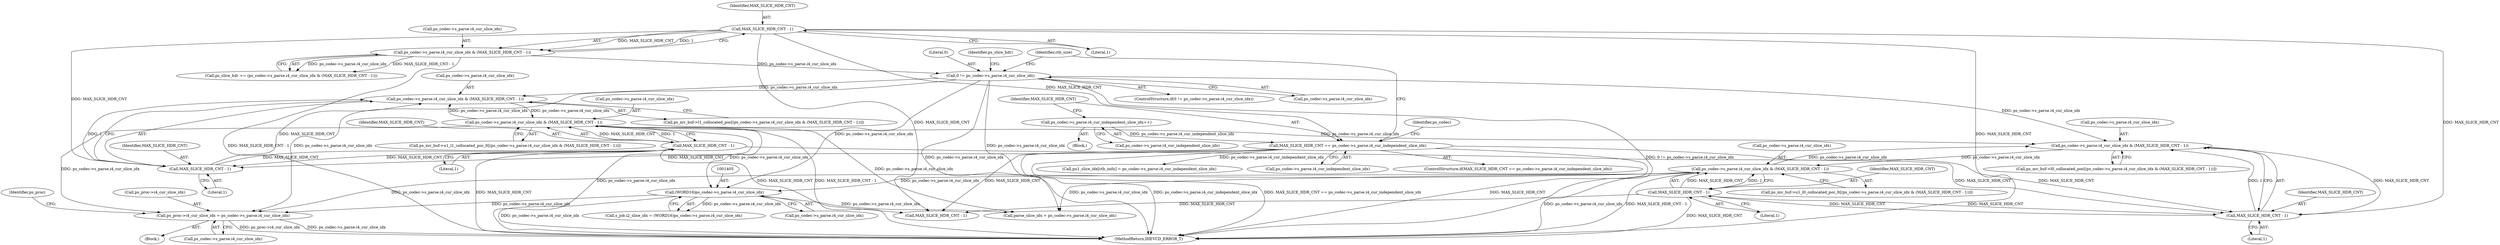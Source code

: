 digraph "0_Android_2b9fb0c2074d370a254b35e2489de2d94943578d@pointer" {
"1001507" [label="(Call,ps_proc->i4_cur_slice_idx = ps_codec->s_parse.i4_cur_slice_idx)"];
"1000257" [label="(Call,0 != ps_codec->s_parse.i4_cur_slice_idx)"];
"1000237" [label="(Call,ps_codec->s_parse.i4_cur_slice_idx & (MAX_SLICE_HDR_CNT - 1))"];
"1000243" [label="(Call,MAX_SLICE_HDR_CNT - 1)"];
"1000688" [label="(Call,ps_codec->s_parse.i4_cur_slice_idx & (MAX_SLICE_HDR_CNT - 1))"];
"1000661" [label="(Call,ps_codec->s_parse.i4_cur_slice_idx & (MAX_SLICE_HDR_CNT - 1))"];
"1000615" [label="(Call,ps_codec->s_parse.i4_cur_slice_idx & (MAX_SLICE_HDR_CNT - 1))"];
"1000588" [label="(Call,ps_codec->s_parse.i4_cur_slice_idx & (MAX_SLICE_HDR_CNT - 1))"];
"1000594" [label="(Call,MAX_SLICE_HDR_CNT - 1)"];
"1000621" [label="(Call,MAX_SLICE_HDR_CNT - 1)"];
"1000278" [label="(Call,MAX_SLICE_HDR_CNT == ps_codec->s_parse.i4_cur_independent_slice_idx)"];
"1000271" [label="(Call,ps_codec->s_parse.i4_cur_independent_slice_idx++)"];
"1000667" [label="(Call,MAX_SLICE_HDR_CNT - 1)"];
"1000694" [label="(Call,MAX_SLICE_HDR_CNT - 1)"];
"1001404" [label="(Call,(WORD16)ps_codec->s_parse.i4_cur_slice_idx)"];
"1000668" [label="(Identifier,MAX_SLICE_HDR_CNT)"];
"1001454" [label="(Block,)"];
"1000244" [label="(Identifier,MAX_SLICE_HDR_CNT)"];
"1000661" [label="(Call,ps_codec->s_parse.i4_cur_slice_idx & (MAX_SLICE_HDR_CNT - 1))"];
"1000259" [label="(Call,ps_codec->s_parse.i4_cur_slice_idx)"];
"1000694" [label="(Call,MAX_SLICE_HDR_CNT - 1)"];
"1000272" [label="(Call,ps_codec->s_parse.i4_cur_independent_slice_idx)"];
"1004484" [label="(Call,MAX_SLICE_HDR_CNT - 1)"];
"1000237" [label="(Call,ps_codec->s_parse.i4_cur_slice_idx & (MAX_SLICE_HDR_CNT - 1))"];
"1000268" [label="(Identifier,ps_slice_hdr)"];
"1000667" [label="(Call,MAX_SLICE_HDR_CNT - 1)"];
"1000669" [label="(Literal,1)"];
"1000588" [label="(Call,ps_codec->s_parse.i4_cur_slice_idx & (MAX_SLICE_HDR_CNT - 1))"];
"1000688" [label="(Call,ps_codec->s_parse.i4_cur_slice_idx & (MAX_SLICE_HDR_CNT - 1))"];
"1004463" [label="(Call,parse_slice_idx = ps_codec->s_parse.i4_cur_slice_idx)"];
"1000235" [label="(Call,ps_slice_hdr += (ps_codec->s_parse.i4_cur_slice_idx & (MAX_SLICE_HDR_CNT - 1)))"];
"1000621" [label="(Call,MAX_SLICE_HDR_CNT - 1)"];
"1000695" [label="(Identifier,MAX_SLICE_HDR_CNT)"];
"1000622" [label="(Identifier,MAX_SLICE_HDR_CNT)"];
"1000270" [label="(Block,)"];
"1000258" [label="(Literal,0)"];
"1000257" [label="(Call,0 != ps_codec->s_parse.i4_cur_slice_idx)"];
"1000596" [label="(Literal,1)"];
"1000657" [label="(Call,ps_mv_buf->l0_collocated_poc[(ps_codec->s_parse.i4_cur_slice_idx & (MAX_SLICE_HDR_CNT - 1))])"];
"1001507" [label="(Call,ps_proc->i4_cur_slice_idx = ps_codec->s_parse.i4_cur_slice_idx)"];
"1000280" [label="(Call,ps_codec->s_parse.i4_cur_independent_slice_idx)"];
"1001511" [label="(Call,ps_codec->s_parse.i4_cur_slice_idx)"];
"1000689" [label="(Call,ps_codec->s_parse.i4_cur_slice_idx)"];
"1000589" [label="(Call,ps_codec->s_parse.i4_cur_slice_idx)"];
"1000271" [label="(Call,ps_codec->s_parse.i4_cur_independent_slice_idx++)"];
"1000238" [label="(Call,ps_codec->s_parse.i4_cur_slice_idx)"];
"1001406" [label="(Call,ps_codec->s_parse.i4_cur_slice_idx)"];
"1004845" [label="(MethodReturn,IHEVCD_ERROR_T)"];
"1000662" [label="(Call,ps_codec->s_parse.i4_cur_slice_idx)"];
"1001400" [label="(Call,s_job.i2_slice_idx = (WORD16)ps_codec->s_parse.i4_cur_slice_idx)"];
"1001769" [label="(Call,pu1_slice_idx[ctb_indx] = ps_codec->s_parse.i4_cur_independent_slice_idx)"];
"1001404" [label="(Call,(WORD16)ps_codec->s_parse.i4_cur_slice_idx)"];
"1000288" [label="(Identifier,ps_codec)"];
"1000623" [label="(Literal,1)"];
"1000256" [label="(ControlStructure,if(0 != ps_codec->s_parse.i4_cur_slice_idx))"];
"1000278" [label="(Call,MAX_SLICE_HDR_CNT == ps_codec->s_parse.i4_cur_independent_slice_idx)"];
"1000611" [label="(Call,ps_mv_buf->u1_l1_collocated_poc_lt[(ps_codec->s_parse.i4_cur_slice_idx & (MAX_SLICE_HDR_CNT - 1))])"];
"1001517" [label="(Identifier,ps_proc)"];
"1000684" [label="(Call,ps_mv_buf->u1_l0_collocated_poc_lt[(ps_codec->s_parse.i4_cur_slice_idx & (MAX_SLICE_HDR_CNT - 1))])"];
"1000615" [label="(Call,ps_codec->s_parse.i4_cur_slice_idx & (MAX_SLICE_HDR_CNT - 1))"];
"1000243" [label="(Call,MAX_SLICE_HDR_CNT - 1)"];
"1000245" [label="(Literal,1)"];
"1000616" [label="(Call,ps_codec->s_parse.i4_cur_slice_idx)"];
"1000277" [label="(ControlStructure,if(MAX_SLICE_HDR_CNT == ps_codec->s_parse.i4_cur_independent_slice_idx))"];
"1000279" [label="(Identifier,MAX_SLICE_HDR_CNT)"];
"1000696" [label="(Literal,1)"];
"1000594" [label="(Call,MAX_SLICE_HDR_CNT - 1)"];
"1000584" [label="(Call,ps_mv_buf->l1_collocated_poc[(ps_codec->s_parse.i4_cur_slice_idx & (MAX_SLICE_HDR_CNT - 1))])"];
"1001508" [label="(Call,ps_proc->i4_cur_slice_idx)"];
"1000293" [label="(Identifier,ctb_size)"];
"1000595" [label="(Identifier,MAX_SLICE_HDR_CNT)"];
"1001507" -> "1001454"  [label="AST: "];
"1001507" -> "1001511"  [label="CFG: "];
"1001508" -> "1001507"  [label="AST: "];
"1001511" -> "1001507"  [label="AST: "];
"1001517" -> "1001507"  [label="CFG: "];
"1001507" -> "1004845"  [label="DDG: ps_codec->s_parse.i4_cur_slice_idx"];
"1001507" -> "1004845"  [label="DDG: ps_proc->i4_cur_slice_idx"];
"1000257" -> "1001507"  [label="DDG: ps_codec->s_parse.i4_cur_slice_idx"];
"1000688" -> "1001507"  [label="DDG: ps_codec->s_parse.i4_cur_slice_idx"];
"1000615" -> "1001507"  [label="DDG: ps_codec->s_parse.i4_cur_slice_idx"];
"1001404" -> "1001507"  [label="DDG: ps_codec->s_parse.i4_cur_slice_idx"];
"1000257" -> "1000256"  [label="AST: "];
"1000257" -> "1000259"  [label="CFG: "];
"1000258" -> "1000257"  [label="AST: "];
"1000259" -> "1000257"  [label="AST: "];
"1000268" -> "1000257"  [label="CFG: "];
"1000293" -> "1000257"  [label="CFG: "];
"1000257" -> "1004845"  [label="DDG: ps_codec->s_parse.i4_cur_slice_idx"];
"1000257" -> "1004845"  [label="DDG: 0 != ps_codec->s_parse.i4_cur_slice_idx"];
"1000237" -> "1000257"  [label="DDG: ps_codec->s_parse.i4_cur_slice_idx"];
"1000257" -> "1000588"  [label="DDG: ps_codec->s_parse.i4_cur_slice_idx"];
"1000257" -> "1000661"  [label="DDG: ps_codec->s_parse.i4_cur_slice_idx"];
"1000257" -> "1001404"  [label="DDG: ps_codec->s_parse.i4_cur_slice_idx"];
"1000257" -> "1004463"  [label="DDG: ps_codec->s_parse.i4_cur_slice_idx"];
"1000237" -> "1000235"  [label="AST: "];
"1000237" -> "1000243"  [label="CFG: "];
"1000238" -> "1000237"  [label="AST: "];
"1000243" -> "1000237"  [label="AST: "];
"1000235" -> "1000237"  [label="CFG: "];
"1000237" -> "1004845"  [label="DDG: MAX_SLICE_HDR_CNT - 1"];
"1000237" -> "1000235"  [label="DDG: ps_codec->s_parse.i4_cur_slice_idx"];
"1000237" -> "1000235"  [label="DDG: MAX_SLICE_HDR_CNT - 1"];
"1000243" -> "1000237"  [label="DDG: MAX_SLICE_HDR_CNT"];
"1000243" -> "1000237"  [label="DDG: 1"];
"1000243" -> "1000245"  [label="CFG: "];
"1000244" -> "1000243"  [label="AST: "];
"1000245" -> "1000243"  [label="AST: "];
"1000243" -> "1004845"  [label="DDG: MAX_SLICE_HDR_CNT"];
"1000243" -> "1000278"  [label="DDG: MAX_SLICE_HDR_CNT"];
"1000243" -> "1000594"  [label="DDG: MAX_SLICE_HDR_CNT"];
"1000243" -> "1000667"  [label="DDG: MAX_SLICE_HDR_CNT"];
"1000243" -> "1004484"  [label="DDG: MAX_SLICE_HDR_CNT"];
"1000688" -> "1000684"  [label="AST: "];
"1000688" -> "1000694"  [label="CFG: "];
"1000689" -> "1000688"  [label="AST: "];
"1000694" -> "1000688"  [label="AST: "];
"1000684" -> "1000688"  [label="CFG: "];
"1000688" -> "1004845"  [label="DDG: ps_codec->s_parse.i4_cur_slice_idx"];
"1000688" -> "1004845"  [label="DDG: MAX_SLICE_HDR_CNT - 1"];
"1000688" -> "1000661"  [label="DDG: ps_codec->s_parse.i4_cur_slice_idx"];
"1000661" -> "1000688"  [label="DDG: ps_codec->s_parse.i4_cur_slice_idx"];
"1000694" -> "1000688"  [label="DDG: MAX_SLICE_HDR_CNT"];
"1000694" -> "1000688"  [label="DDG: 1"];
"1000688" -> "1001404"  [label="DDG: ps_codec->s_parse.i4_cur_slice_idx"];
"1000688" -> "1004463"  [label="DDG: ps_codec->s_parse.i4_cur_slice_idx"];
"1000661" -> "1000657"  [label="AST: "];
"1000661" -> "1000667"  [label="CFG: "];
"1000662" -> "1000661"  [label="AST: "];
"1000667" -> "1000661"  [label="AST: "];
"1000657" -> "1000661"  [label="CFG: "];
"1000615" -> "1000661"  [label="DDG: ps_codec->s_parse.i4_cur_slice_idx"];
"1000667" -> "1000661"  [label="DDG: MAX_SLICE_HDR_CNT"];
"1000667" -> "1000661"  [label="DDG: 1"];
"1000615" -> "1000611"  [label="AST: "];
"1000615" -> "1000621"  [label="CFG: "];
"1000616" -> "1000615"  [label="AST: "];
"1000621" -> "1000615"  [label="AST: "];
"1000611" -> "1000615"  [label="CFG: "];
"1000615" -> "1004845"  [label="DDG: MAX_SLICE_HDR_CNT - 1"];
"1000615" -> "1004845"  [label="DDG: ps_codec->s_parse.i4_cur_slice_idx"];
"1000615" -> "1000588"  [label="DDG: ps_codec->s_parse.i4_cur_slice_idx"];
"1000588" -> "1000615"  [label="DDG: ps_codec->s_parse.i4_cur_slice_idx"];
"1000621" -> "1000615"  [label="DDG: MAX_SLICE_HDR_CNT"];
"1000621" -> "1000615"  [label="DDG: 1"];
"1000615" -> "1001404"  [label="DDG: ps_codec->s_parse.i4_cur_slice_idx"];
"1000615" -> "1004463"  [label="DDG: ps_codec->s_parse.i4_cur_slice_idx"];
"1000588" -> "1000584"  [label="AST: "];
"1000588" -> "1000594"  [label="CFG: "];
"1000589" -> "1000588"  [label="AST: "];
"1000594" -> "1000588"  [label="AST: "];
"1000584" -> "1000588"  [label="CFG: "];
"1000594" -> "1000588"  [label="DDG: MAX_SLICE_HDR_CNT"];
"1000594" -> "1000588"  [label="DDG: 1"];
"1000594" -> "1000596"  [label="CFG: "];
"1000595" -> "1000594"  [label="AST: "];
"1000596" -> "1000594"  [label="AST: "];
"1000621" -> "1000594"  [label="DDG: MAX_SLICE_HDR_CNT"];
"1000278" -> "1000594"  [label="DDG: MAX_SLICE_HDR_CNT"];
"1000594" -> "1000621"  [label="DDG: MAX_SLICE_HDR_CNT"];
"1000621" -> "1000623"  [label="CFG: "];
"1000622" -> "1000621"  [label="AST: "];
"1000623" -> "1000621"  [label="AST: "];
"1000621" -> "1004845"  [label="DDG: MAX_SLICE_HDR_CNT"];
"1000621" -> "1000667"  [label="DDG: MAX_SLICE_HDR_CNT"];
"1000621" -> "1004484"  [label="DDG: MAX_SLICE_HDR_CNT"];
"1000278" -> "1000277"  [label="AST: "];
"1000278" -> "1000280"  [label="CFG: "];
"1000279" -> "1000278"  [label="AST: "];
"1000280" -> "1000278"  [label="AST: "];
"1000288" -> "1000278"  [label="CFG: "];
"1000293" -> "1000278"  [label="CFG: "];
"1000278" -> "1004845"  [label="DDG: ps_codec->s_parse.i4_cur_independent_slice_idx"];
"1000278" -> "1004845"  [label="DDG: MAX_SLICE_HDR_CNT == ps_codec->s_parse.i4_cur_independent_slice_idx"];
"1000278" -> "1004845"  [label="DDG: MAX_SLICE_HDR_CNT"];
"1000271" -> "1000278"  [label="DDG: ps_codec->s_parse.i4_cur_independent_slice_idx"];
"1000278" -> "1000667"  [label="DDG: MAX_SLICE_HDR_CNT"];
"1000278" -> "1001769"  [label="DDG: ps_codec->s_parse.i4_cur_independent_slice_idx"];
"1000278" -> "1004484"  [label="DDG: MAX_SLICE_HDR_CNT"];
"1000271" -> "1000270"  [label="AST: "];
"1000271" -> "1000272"  [label="CFG: "];
"1000272" -> "1000271"  [label="AST: "];
"1000279" -> "1000271"  [label="CFG: "];
"1000667" -> "1000669"  [label="CFG: "];
"1000668" -> "1000667"  [label="AST: "];
"1000669" -> "1000667"  [label="AST: "];
"1000694" -> "1000667"  [label="DDG: MAX_SLICE_HDR_CNT"];
"1000667" -> "1000694"  [label="DDG: MAX_SLICE_HDR_CNT"];
"1000694" -> "1000696"  [label="CFG: "];
"1000695" -> "1000694"  [label="AST: "];
"1000696" -> "1000694"  [label="AST: "];
"1000694" -> "1004845"  [label="DDG: MAX_SLICE_HDR_CNT"];
"1000694" -> "1004484"  [label="DDG: MAX_SLICE_HDR_CNT"];
"1001404" -> "1001400"  [label="AST: "];
"1001404" -> "1001406"  [label="CFG: "];
"1001405" -> "1001404"  [label="AST: "];
"1001406" -> "1001404"  [label="AST: "];
"1001400" -> "1001404"  [label="CFG: "];
"1001404" -> "1004845"  [label="DDG: ps_codec->s_parse.i4_cur_slice_idx"];
"1001404" -> "1001400"  [label="DDG: ps_codec->s_parse.i4_cur_slice_idx"];
"1001404" -> "1004463"  [label="DDG: ps_codec->s_parse.i4_cur_slice_idx"];
}
